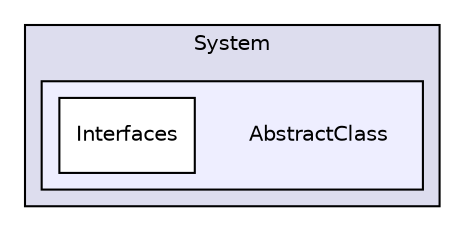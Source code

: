 digraph G {
  compound=true
  node [ fontsize=10, fontname="Helvetica"];
  edge [ labelfontsize=9, labelfontname="Helvetica"];
  subgraph clusterdir_85e3a9d6cca60bb712cf84b739e6b005 {
    graph [ bgcolor="#ddddee", pencolor="black", label="System" fontname="Helvetica", fontsize=10, URL="dir_85e3a9d6cca60bb712cf84b739e6b005.html"]
  subgraph clusterdir_40964d97710d763a1b902dd6ff25f401 {
    graph [ bgcolor="#eeeeff", pencolor="black", label="" URL="dir_40964d97710d763a1b902dd6ff25f401.html"];
    dir_40964d97710d763a1b902dd6ff25f401 [shape=plaintext label="AbstractClass"];
    dir_b93eb038338d1a9142496dadf418a193 [shape=box label="Interfaces" color="black" fillcolor="white" style="filled" URL="dir_b93eb038338d1a9142496dadf418a193.html"];
  }
  }
}

